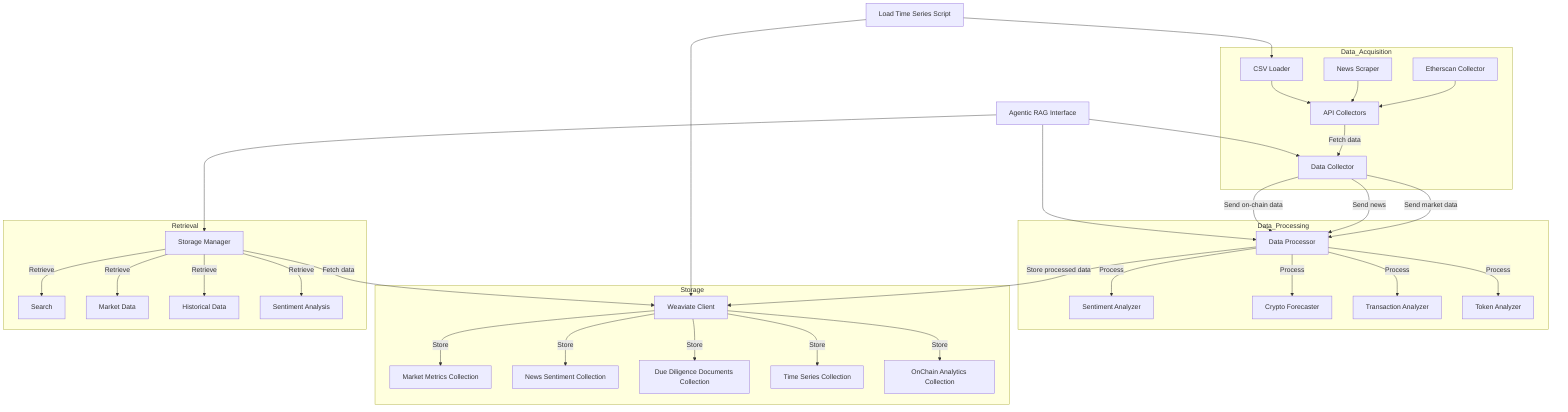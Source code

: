 flowchart TD
    subgraph Data_Acquisition
        A[API Collectors] -->|Fetch data| B[Data Collector]
        A1[Etherscan Collector] --> A
        A2[News Scraper] --> A
        A3[CSV Loader] --> A
    end
    
    subgraph Data_Processing
        C[Data Processor] -->|Process| D[Sentiment Analyzer]
        C -->|Process| E[Crypto Forecaster]
        C -->|Process| F[Transaction Analyzer]
        C -->|Process| G[Token Analyzer]
    end
    
    subgraph Storage
        H[Weaviate Client] -->|Store| I[Market Metrics Collection]
        H -->|Store| J[News Sentiment Collection]
        H -->|Store| K[Due Diligence Documents Collection]
        H -->|Store| L[Time Series Collection]
        H -->|Store| M[OnChain Analytics Collection]
    end
    
    subgraph Retrieval
        N[Storage Manager] -->|Retrieve| O[Search]
        N -->|Retrieve| P[Market Data]
        N -->|Retrieve| Q[Historical Data]
        N -->|Retrieve| R[Sentiment Analysis]
    end
    
    B -->|Send market data| C
    B -->|Send news| C
    B -->|Send on-chain data| C
    C -->|Store processed data| H
    N -->|Fetch data| H
    
    agentic_rag[Agentic RAG Interface] --> B
    agentic_rag --> C
    agentic_rag --> N
    
    load_time_series[Load Time Series Script] --> A3
    load_time_series --> H